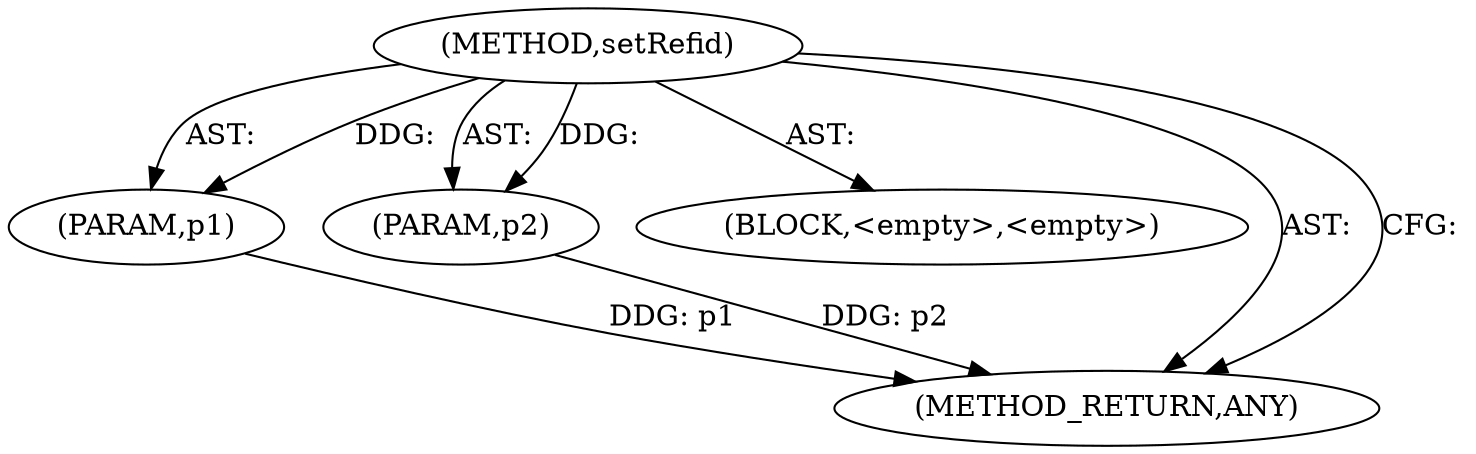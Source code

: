 digraph "setRefid" {  
"111669149730" [label = <(METHOD,setRefid)> ]
"115964117046" [label = <(PARAM,p1)> ]
"115964117047" [label = <(PARAM,p2)> ]
"25769803829" [label = <(BLOCK,&lt;empty&gt;,&lt;empty&gt;)> ]
"128849018914" [label = <(METHOD_RETURN,ANY)> ]
  "111669149730" -> "115964117046"  [ label = "AST: "] 
  "111669149730" -> "25769803829"  [ label = "AST: "] 
  "111669149730" -> "115964117047"  [ label = "AST: "] 
  "111669149730" -> "128849018914"  [ label = "AST: "] 
  "111669149730" -> "128849018914"  [ label = "CFG: "] 
  "115964117046" -> "128849018914"  [ label = "DDG: p1"] 
  "115964117047" -> "128849018914"  [ label = "DDG: p2"] 
  "111669149730" -> "115964117046"  [ label = "DDG: "] 
  "111669149730" -> "115964117047"  [ label = "DDG: "] 
}
